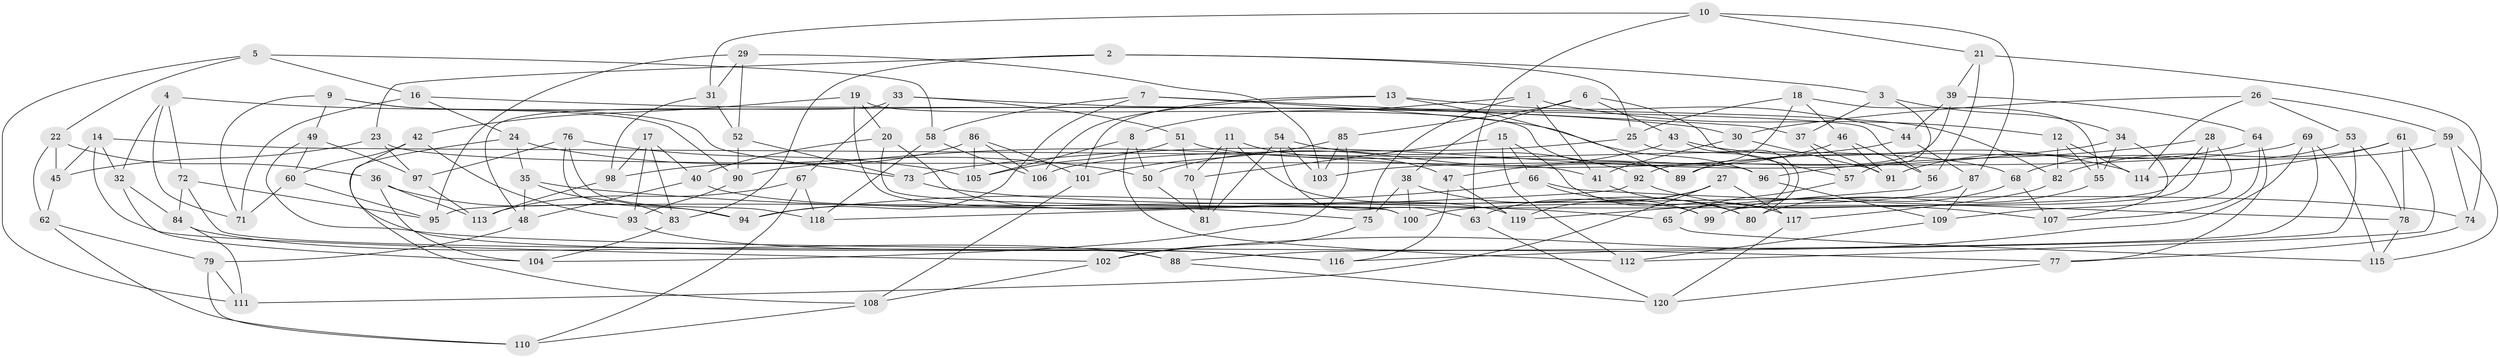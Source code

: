 // Generated by graph-tools (version 1.1) at 2025/56/03/09/25 04:56:57]
// undirected, 120 vertices, 240 edges
graph export_dot {
graph [start="1"]
  node [color=gray90,style=filled];
  1;
  2;
  3;
  4;
  5;
  6;
  7;
  8;
  9;
  10;
  11;
  12;
  13;
  14;
  15;
  16;
  17;
  18;
  19;
  20;
  21;
  22;
  23;
  24;
  25;
  26;
  27;
  28;
  29;
  30;
  31;
  32;
  33;
  34;
  35;
  36;
  37;
  38;
  39;
  40;
  41;
  42;
  43;
  44;
  45;
  46;
  47;
  48;
  49;
  50;
  51;
  52;
  53;
  54;
  55;
  56;
  57;
  58;
  59;
  60;
  61;
  62;
  63;
  64;
  65;
  66;
  67;
  68;
  69;
  70;
  71;
  72;
  73;
  74;
  75;
  76;
  77;
  78;
  79;
  80;
  81;
  82;
  83;
  84;
  85;
  86;
  87;
  88;
  89;
  90;
  91;
  92;
  93;
  94;
  95;
  96;
  97;
  98;
  99;
  100;
  101;
  102;
  103;
  104;
  105;
  106;
  107;
  108;
  109;
  110;
  111;
  112;
  113;
  114;
  115;
  116;
  117;
  118;
  119;
  120;
  1 -- 8;
  1 -- 41;
  1 -- 75;
  1 -- 12;
  2 -- 3;
  2 -- 83;
  2 -- 25;
  2 -- 23;
  3 -- 37;
  3 -- 34;
  3 -- 57;
  4 -- 30;
  4 -- 32;
  4 -- 71;
  4 -- 72;
  5 -- 111;
  5 -- 16;
  5 -- 58;
  5 -- 22;
  6 -- 43;
  6 -- 85;
  6 -- 57;
  6 -- 38;
  7 -- 37;
  7 -- 96;
  7 -- 58;
  7 -- 94;
  8 -- 112;
  8 -- 105;
  8 -- 50;
  9 -- 49;
  9 -- 90;
  9 -- 73;
  9 -- 71;
  10 -- 31;
  10 -- 87;
  10 -- 63;
  10 -- 21;
  11 -- 70;
  11 -- 47;
  11 -- 99;
  11 -- 81;
  12 -- 82;
  12 -- 114;
  12 -- 55;
  13 -- 89;
  13 -- 106;
  13 -- 101;
  13 -- 44;
  14 -- 102;
  14 -- 32;
  14 -- 96;
  14 -- 45;
  15 -- 66;
  15 -- 70;
  15 -- 112;
  15 -- 117;
  16 -- 71;
  16 -- 24;
  16 -- 82;
  17 -- 40;
  17 -- 93;
  17 -- 83;
  17 -- 98;
  18 -- 46;
  18 -- 25;
  18 -- 89;
  18 -- 55;
  19 -- 89;
  19 -- 100;
  19 -- 20;
  19 -- 42;
  20 -- 40;
  20 -- 119;
  20 -- 100;
  21 -- 39;
  21 -- 56;
  21 -- 74;
  22 -- 45;
  22 -- 36;
  22 -- 62;
  23 -- 41;
  23 -- 45;
  23 -- 97;
  24 -- 35;
  24 -- 50;
  24 -- 108;
  25 -- 106;
  25 -- 65;
  26 -- 53;
  26 -- 114;
  26 -- 59;
  26 -- 30;
  27 -- 63;
  27 -- 117;
  27 -- 119;
  27 -- 111;
  28 -- 99;
  28 -- 96;
  28 -- 109;
  28 -- 95;
  29 -- 103;
  29 -- 31;
  29 -- 95;
  29 -- 52;
  30 -- 91;
  30 -- 41;
  31 -- 98;
  31 -- 52;
  32 -- 84;
  32 -- 104;
  33 -- 51;
  33 -- 67;
  33 -- 48;
  33 -- 56;
  34 -- 55;
  34 -- 107;
  34 -- 73;
  35 -- 65;
  35 -- 83;
  35 -- 48;
  36 -- 94;
  36 -- 113;
  36 -- 104;
  37 -- 57;
  37 -- 91;
  38 -- 75;
  38 -- 100;
  38 -- 80;
  39 -- 44;
  39 -- 92;
  39 -- 64;
  40 -- 48;
  40 -- 75;
  41 -- 80;
  42 -- 93;
  42 -- 116;
  42 -- 60;
  43 -- 50;
  43 -- 80;
  43 -- 114;
  44 -- 87;
  44 -- 90;
  45 -- 62;
  46 -- 47;
  46 -- 56;
  46 -- 91;
  47 -- 119;
  47 -- 116;
  48 -- 79;
  49 -- 97;
  49 -- 60;
  49 -- 77;
  50 -- 81;
  51 -- 105;
  51 -- 68;
  51 -- 70;
  52 -- 90;
  52 -- 73;
  53 -- 116;
  53 -- 78;
  53 -- 68;
  54 -- 92;
  54 -- 63;
  54 -- 81;
  54 -- 103;
  55 -- 80;
  56 -- 119;
  57 -- 65;
  58 -- 118;
  58 -- 106;
  59 -- 74;
  59 -- 115;
  59 -- 89;
  60 -- 71;
  60 -- 95;
  61 -- 114;
  61 -- 78;
  61 -- 82;
  61 -- 112;
  62 -- 110;
  62 -- 79;
  63 -- 120;
  64 -- 107;
  64 -- 91;
  64 -- 77;
  65 -- 115;
  66 -- 78;
  66 -- 99;
  66 -- 94;
  67 -- 113;
  67 -- 110;
  67 -- 118;
  68 -- 107;
  68 -- 99;
  69 -- 88;
  69 -- 102;
  69 -- 115;
  69 -- 103;
  70 -- 81;
  72 -- 88;
  72 -- 95;
  72 -- 84;
  73 -- 74;
  74 -- 77;
  75 -- 102;
  76 -- 118;
  76 -- 105;
  76 -- 97;
  76 -- 94;
  77 -- 120;
  78 -- 115;
  79 -- 110;
  79 -- 111;
  82 -- 117;
  83 -- 104;
  84 -- 88;
  84 -- 111;
  85 -- 101;
  85 -- 103;
  85 -- 104;
  86 -- 106;
  86 -- 98;
  86 -- 105;
  86 -- 101;
  87 -- 109;
  87 -- 100;
  88 -- 120;
  90 -- 93;
  92 -- 118;
  92 -- 107;
  93 -- 116;
  96 -- 109;
  97 -- 113;
  98 -- 113;
  101 -- 108;
  102 -- 108;
  108 -- 110;
  109 -- 112;
  117 -- 120;
}
